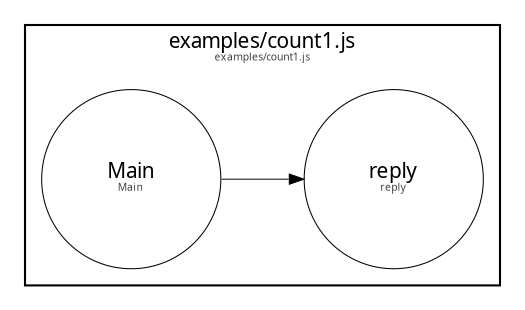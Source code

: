 digraph G {

  graph [ fontname="HelveticaNeue-Thin", fontcolor=black, fontsize=10, rankdir=LR ];
  node [ fontname="HelveticaNeue-Thin", fontcolor=black, fontsize=10, penwidth=0.5 shape=circle, fixedsize=true, width=1.2, height=1.2 ];
  edge [ fontname="HelveticaNeue-Thin", fontcolor=black, fontsize=10, penwidth=0.5 splines=line, arrowsize=0.7 ];

  subgraph cluster_iexamplescount1_js {

   label = <examples/count1.js<br/><font color="#404040" point-size="5">examples/count1.js</font>>;

    ireply [label=<reply<br/><font color="#404040" point-size="5">reply</font>>]
    iMain [label=<Main<br/><font color="#404040" point-size="5">Main</font>>]

    iMain -> ireply [label=<<table border="0" cellspacing="0" cellborder="0"><tr><td align="left"></td></tr></table>>]
  }

}
